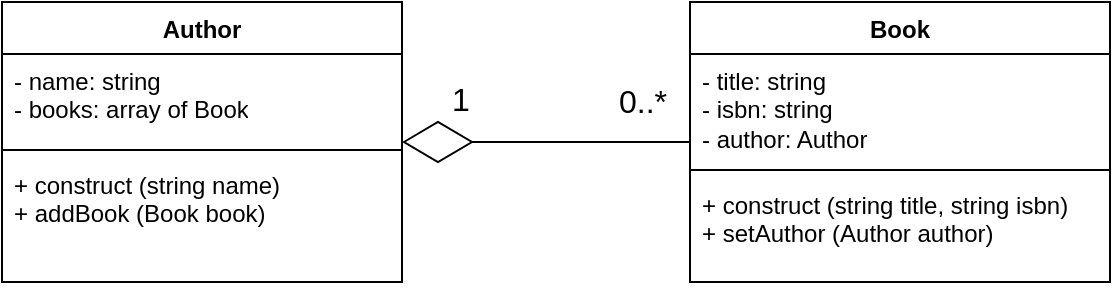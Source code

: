 <mxfile version="22.1.2" type="device">
  <diagram id="C5RBs43oDa-KdzZeNtuy" name="Page-1">
    <mxGraphModel dx="1036" dy="606" grid="1" gridSize="10" guides="1" tooltips="1" connect="1" arrows="1" fold="1" page="1" pageScale="1" pageWidth="827" pageHeight="1169" math="0" shadow="0">
      <root>
        <mxCell id="WIyWlLk6GJQsqaUBKTNV-0" />
        <mxCell id="WIyWlLk6GJQsqaUBKTNV-1" parent="WIyWlLk6GJQsqaUBKTNV-0" />
        <mxCell id="J-WKQ8PQNcJPCvsLhypE-0" value="" style="endArrow=diamondThin;endFill=0;endSize=33;html=1;rounded=0;" parent="WIyWlLk6GJQsqaUBKTNV-1" edge="1" target="J-WKQ8PQNcJPCvsLhypE-8" source="J-WKQ8PQNcJPCvsLhypE-12">
          <mxGeometry width="160" relative="1" as="geometry">
            <mxPoint x="520" y="267" as="sourcePoint" />
            <mxPoint x="280" y="267" as="targetPoint" />
          </mxGeometry>
        </mxCell>
        <mxCell id="J-WKQ8PQNcJPCvsLhypE-1" value="0..*" style="resizable=0;align=right;verticalAlign=bottom;labelBackgroundColor=none;fontSize=16;" parent="WIyWlLk6GJQsqaUBKTNV-1" connectable="0" vertex="1">
          <mxGeometry x="414" y="260" as="geometry" />
        </mxCell>
        <mxCell id="J-WKQ8PQNcJPCvsLhypE-2" value="1" style="resizable=0;align=left;verticalAlign=bottom;labelBackgroundColor=none;fontSize=16;" parent="WIyWlLk6GJQsqaUBKTNV-1" connectable="0" vertex="1">
          <mxGeometry x="300" y="250" as="geometry">
            <mxPoint x="3" y="9" as="offset" />
          </mxGeometry>
        </mxCell>
        <mxCell id="J-WKQ8PQNcJPCvsLhypE-8" value="Author" style="swimlane;fontStyle=1;align=center;verticalAlign=top;childLayout=stackLayout;horizontal=1;startSize=26;horizontalStack=0;resizeParent=1;resizeParentMax=0;resizeLast=0;collapsible=1;marginBottom=0;whiteSpace=wrap;html=1;" parent="WIyWlLk6GJQsqaUBKTNV-1" vertex="1">
          <mxGeometry x="80" y="200" width="200" height="140" as="geometry" />
        </mxCell>
        <mxCell id="J-WKQ8PQNcJPCvsLhypE-9" value="- name: string&lt;br&gt;- books: array of Book" style="text;strokeColor=none;fillColor=none;align=left;verticalAlign=top;spacingLeft=4;spacingRight=4;overflow=hidden;rotatable=0;points=[[0,0.5],[1,0.5]];portConstraint=eastwest;whiteSpace=wrap;html=1;" parent="J-WKQ8PQNcJPCvsLhypE-8" vertex="1">
          <mxGeometry y="26" width="200" height="44" as="geometry" />
        </mxCell>
        <mxCell id="J-WKQ8PQNcJPCvsLhypE-10" value="" style="line;strokeWidth=1;fillColor=none;align=left;verticalAlign=middle;spacingTop=-1;spacingLeft=3;spacingRight=3;rotatable=0;labelPosition=right;points=[];portConstraint=eastwest;strokeColor=inherit;" parent="J-WKQ8PQNcJPCvsLhypE-8" vertex="1">
          <mxGeometry y="70" width="200" height="8" as="geometry" />
        </mxCell>
        <mxCell id="J-WKQ8PQNcJPCvsLhypE-11" value="+ construct (string name)&lt;br&gt;+ addBook (Book book)" style="text;strokeColor=none;fillColor=none;align=left;verticalAlign=top;spacingLeft=4;spacingRight=4;overflow=hidden;rotatable=0;points=[[0,0.5],[1,0.5]];portConstraint=eastwest;whiteSpace=wrap;html=1;" parent="J-WKQ8PQNcJPCvsLhypE-8" vertex="1">
          <mxGeometry y="78" width="200" height="62" as="geometry" />
        </mxCell>
        <mxCell id="J-WKQ8PQNcJPCvsLhypE-12" value="Book" style="swimlane;fontStyle=1;align=center;verticalAlign=top;childLayout=stackLayout;horizontal=1;startSize=26;horizontalStack=0;resizeParent=1;resizeParentMax=0;resizeLast=0;collapsible=1;marginBottom=0;whiteSpace=wrap;html=1;" parent="WIyWlLk6GJQsqaUBKTNV-1" vertex="1">
          <mxGeometry x="424" y="200" width="210" height="140" as="geometry" />
        </mxCell>
        <mxCell id="J-WKQ8PQNcJPCvsLhypE-13" value="- title: string&lt;br&gt;- isbn: string&lt;br&gt;- author: Author" style="text;strokeColor=none;fillColor=none;align=left;verticalAlign=top;spacingLeft=4;spacingRight=4;overflow=hidden;rotatable=0;points=[[0,0.5],[1,0.5]];portConstraint=eastwest;whiteSpace=wrap;html=1;" parent="J-WKQ8PQNcJPCvsLhypE-12" vertex="1">
          <mxGeometry y="26" width="210" height="54" as="geometry" />
        </mxCell>
        <mxCell id="J-WKQ8PQNcJPCvsLhypE-14" value="" style="line;strokeWidth=1;fillColor=none;align=left;verticalAlign=middle;spacingTop=-1;spacingLeft=3;spacingRight=3;rotatable=0;labelPosition=right;points=[];portConstraint=eastwest;strokeColor=inherit;" parent="J-WKQ8PQNcJPCvsLhypE-12" vertex="1">
          <mxGeometry y="80" width="210" height="8" as="geometry" />
        </mxCell>
        <mxCell id="J-WKQ8PQNcJPCvsLhypE-15" value="+ construct (string title, string isbn)&lt;br&gt;+ setAuthor (Author author)" style="text;strokeColor=none;fillColor=none;align=left;verticalAlign=top;spacingLeft=4;spacingRight=4;overflow=hidden;rotatable=0;points=[[0,0.5],[1,0.5]];portConstraint=eastwest;whiteSpace=wrap;html=1;" parent="J-WKQ8PQNcJPCvsLhypE-12" vertex="1">
          <mxGeometry y="88" width="210" height="52" as="geometry" />
        </mxCell>
      </root>
    </mxGraphModel>
  </diagram>
</mxfile>
